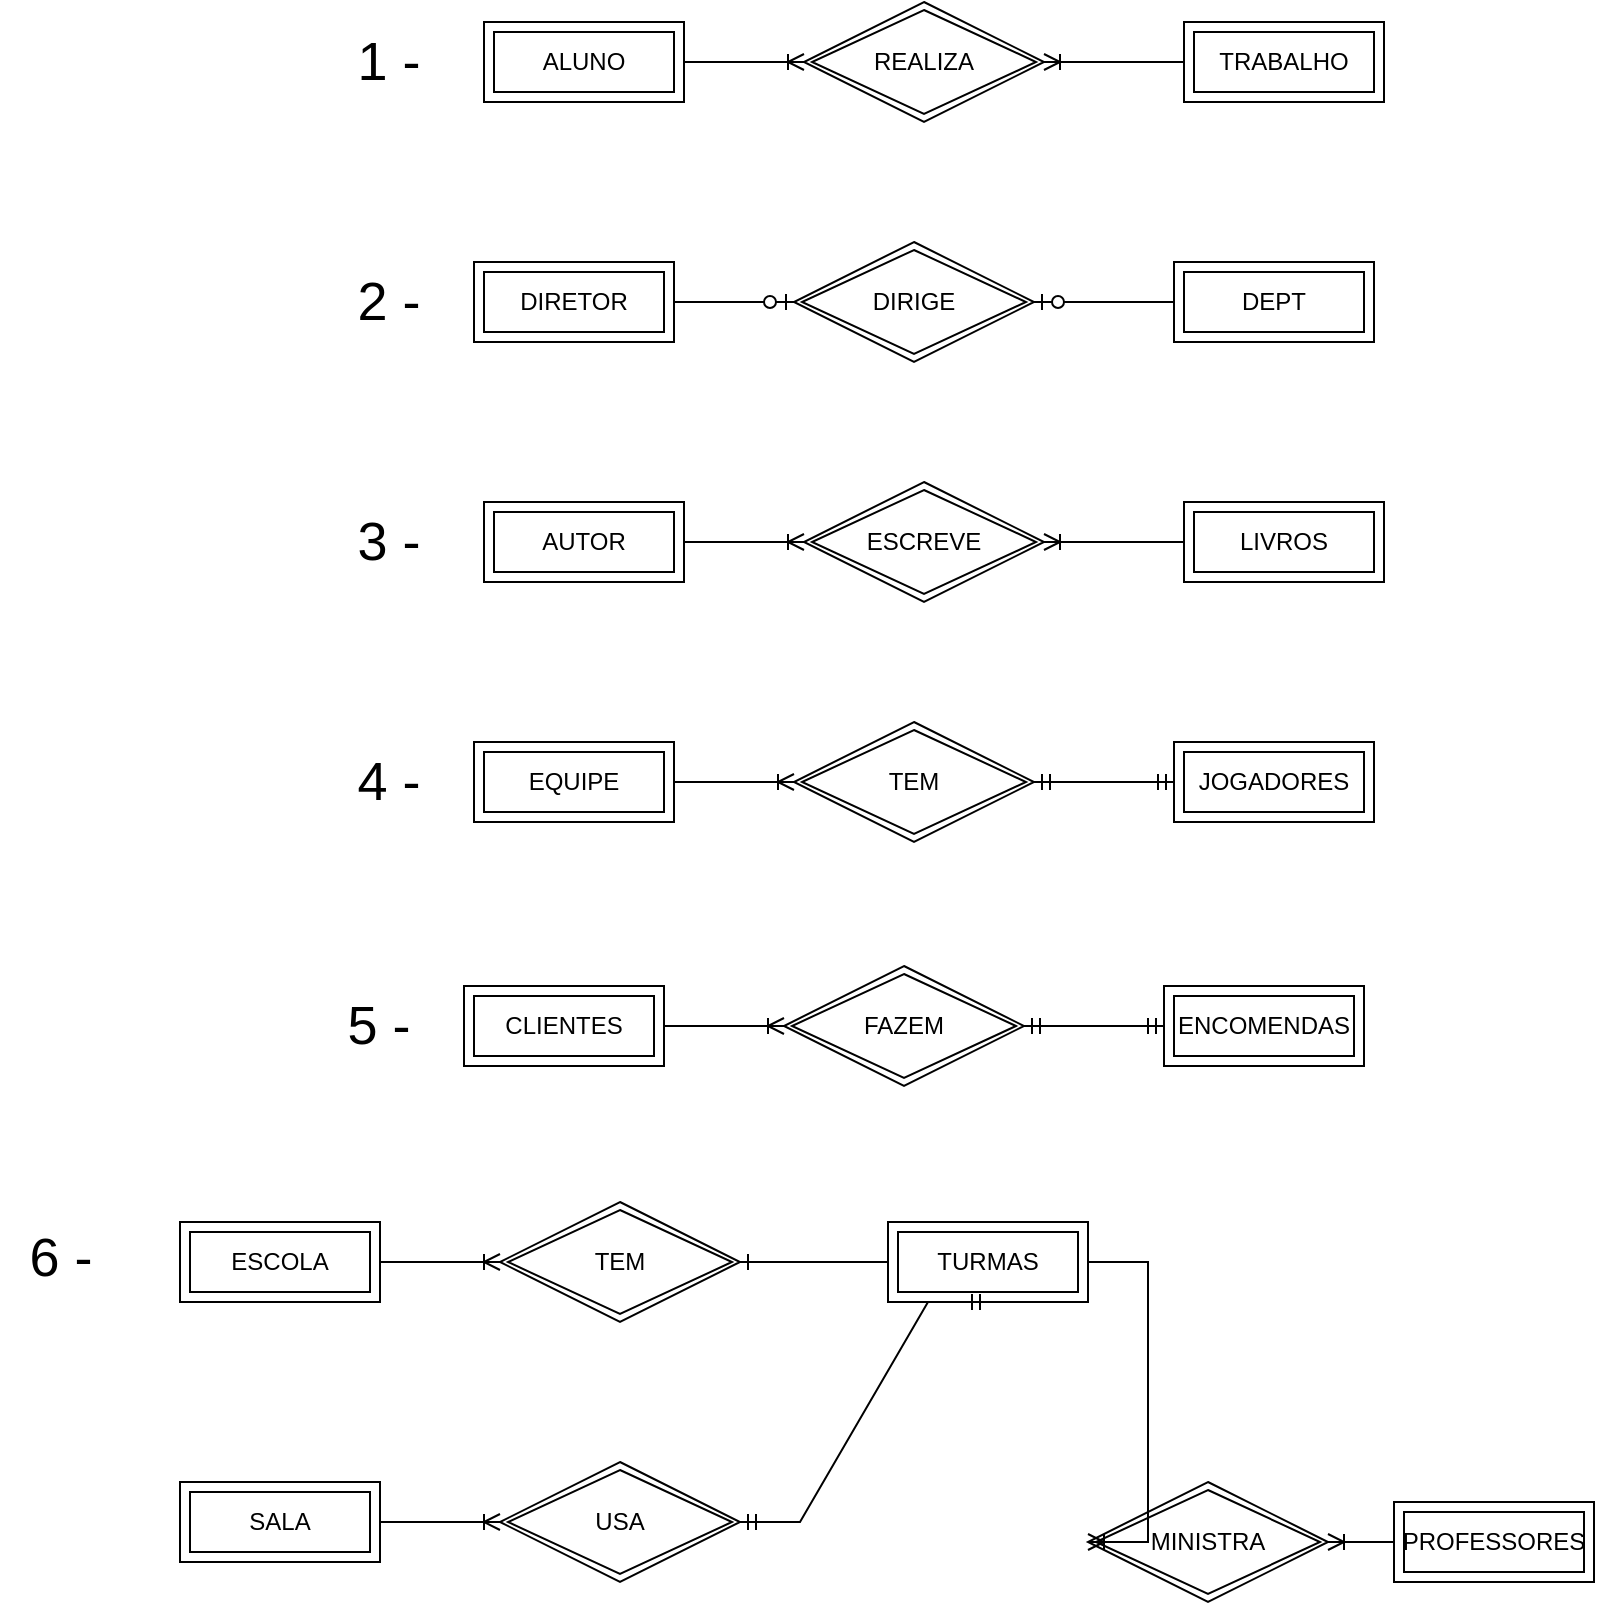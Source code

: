 <mxfile version="27.2.0">
  <diagram name="Página-1" id="iA5zlDapMS2VYP5x8y2V">
    <mxGraphModel dx="3809" dy="1168" grid="1" gridSize="10" guides="1" tooltips="1" connect="1" arrows="1" fold="1" page="1" pageScale="1" pageWidth="827" pageHeight="1169" math="0" shadow="0">
      <root>
        <mxCell id="0" />
        <mxCell id="1" parent="0" />
        <mxCell id="dpNasas59TxUKphN5B6h-7" value="" style="edgeStyle=entityRelationEdgeStyle;fontSize=12;html=1;endArrow=ERoneToMany;rounded=0;exitX=1;exitY=0.5;exitDx=0;exitDy=0;entryX=0;entryY=0.5;entryDx=0;entryDy=0;" parent="1" source="dpNasas59TxUKphN5B6h-16" target="dpNasas59TxUKphN5B6h-17" edge="1">
          <mxGeometry width="100" height="100" relative="1" as="geometry">
            <mxPoint x="-1287" y="37" as="sourcePoint" />
            <mxPoint x="-1227" y="37" as="targetPoint" />
          </mxGeometry>
        </mxCell>
        <mxCell id="dpNasas59TxUKphN5B6h-16" value="ALUNO" style="shape=ext;margin=3;double=1;whiteSpace=wrap;html=1;align=center;" parent="1" vertex="1">
          <mxGeometry x="-1397" y="140" width="100" height="40" as="geometry" />
        </mxCell>
        <mxCell id="dpNasas59TxUKphN5B6h-17" value="REALIZA" style="shape=rhombus;double=1;perimeter=rhombusPerimeter;whiteSpace=wrap;html=1;align=center;" parent="1" vertex="1">
          <mxGeometry x="-1237" y="130" width="120" height="60" as="geometry" />
        </mxCell>
        <mxCell id="dpNasas59TxUKphN5B6h-18" value="TRABALHO" style="shape=ext;margin=3;double=1;whiteSpace=wrap;html=1;align=center;" parent="1" vertex="1">
          <mxGeometry x="-1047" y="140" width="100" height="40" as="geometry" />
        </mxCell>
        <mxCell id="dpNasas59TxUKphN5B6h-19" value="" style="edgeStyle=entityRelationEdgeStyle;fontSize=12;html=1;endArrow=ERoneToMany;rounded=0;entryX=1;entryY=0.5;entryDx=0;entryDy=0;exitX=0;exitY=0.5;exitDx=0;exitDy=0;" parent="1" source="dpNasas59TxUKphN5B6h-18" target="dpNasas59TxUKphN5B6h-17" edge="1">
          <mxGeometry width="100" height="100" relative="1" as="geometry">
            <mxPoint x="-1165" y="310" as="sourcePoint" />
            <mxPoint x="-1065" y="210" as="targetPoint" />
          </mxGeometry>
        </mxCell>
        <mxCell id="dpNasas59TxUKphN5B6h-21" value="DIRETOR" style="shape=ext;margin=3;double=1;whiteSpace=wrap;html=1;align=center;" parent="1" vertex="1">
          <mxGeometry x="-1402" y="260" width="100" height="40" as="geometry" />
        </mxCell>
        <mxCell id="dpNasas59TxUKphN5B6h-22" value="DIRIGE" style="shape=rhombus;double=1;perimeter=rhombusPerimeter;whiteSpace=wrap;html=1;align=center;" parent="1" vertex="1">
          <mxGeometry x="-1242" y="250" width="120" height="60" as="geometry" />
        </mxCell>
        <mxCell id="dpNasas59TxUKphN5B6h-23" value="DEPT" style="shape=ext;margin=3;double=1;whiteSpace=wrap;html=1;align=center;" parent="1" vertex="1">
          <mxGeometry x="-1052" y="260" width="100" height="40" as="geometry" />
        </mxCell>
        <mxCell id="dpNasas59TxUKphN5B6h-26" value="AUTOR" style="shape=ext;margin=3;double=1;whiteSpace=wrap;html=1;align=center;" parent="1" vertex="1">
          <mxGeometry x="-1397" y="380" width="100" height="40" as="geometry" />
        </mxCell>
        <mxCell id="dpNasas59TxUKphN5B6h-27" value="ESCREVE" style="shape=rhombus;double=1;perimeter=rhombusPerimeter;whiteSpace=wrap;html=1;align=center;" parent="1" vertex="1">
          <mxGeometry x="-1237" y="370" width="120" height="60" as="geometry" />
        </mxCell>
        <mxCell id="dpNasas59TxUKphN5B6h-28" value="LIVROS" style="shape=ext;margin=3;double=1;whiteSpace=wrap;html=1;align=center;" parent="1" vertex="1">
          <mxGeometry x="-1047" y="380" width="100" height="40" as="geometry" />
        </mxCell>
        <mxCell id="dpNasas59TxUKphN5B6h-37" value="" style="edgeStyle=entityRelationEdgeStyle;fontSize=12;html=1;endArrow=ERoneToMany;rounded=0;exitX=1;exitY=0.5;exitDx=0;exitDy=0;entryX=0;entryY=0.5;entryDx=0;entryDy=0;" parent="1" source="dpNasas59TxUKphN5B6h-26" target="dpNasas59TxUKphN5B6h-27" edge="1">
          <mxGeometry width="100" height="100" relative="1" as="geometry">
            <mxPoint x="-1215" y="540" as="sourcePoint" />
            <mxPoint x="-1115" y="440" as="targetPoint" />
          </mxGeometry>
        </mxCell>
        <mxCell id="ljGFw6Zh4O7i61NH9_oq-1" value="" style="edgeStyle=entityRelationEdgeStyle;fontSize=12;html=1;endArrow=ERoneToMany;rounded=0;entryX=1;entryY=0.5;entryDx=0;entryDy=0;exitX=0;exitY=0.5;exitDx=0;exitDy=0;" parent="1" source="dpNasas59TxUKphN5B6h-28" target="dpNasas59TxUKphN5B6h-27" edge="1">
          <mxGeometry width="100" height="100" relative="1" as="geometry">
            <mxPoint x="-1125" y="550" as="sourcePoint" />
            <mxPoint x="-1025" y="450" as="targetPoint" />
          </mxGeometry>
        </mxCell>
        <mxCell id="ljGFw6Zh4O7i61NH9_oq-2" value="EQUIPE" style="shape=ext;margin=3;double=1;whiteSpace=wrap;html=1;align=center;" parent="1" vertex="1">
          <mxGeometry x="-1402" y="500" width="100" height="40" as="geometry" />
        </mxCell>
        <mxCell id="ljGFw6Zh4O7i61NH9_oq-3" value="TEM" style="shape=rhombus;double=1;perimeter=rhombusPerimeter;whiteSpace=wrap;html=1;align=center;" parent="1" vertex="1">
          <mxGeometry x="-1242" y="490" width="120" height="60" as="geometry" />
        </mxCell>
        <mxCell id="ljGFw6Zh4O7i61NH9_oq-4" value="JOGADORES" style="shape=ext;margin=3;double=1;whiteSpace=wrap;html=1;align=center;" parent="1" vertex="1">
          <mxGeometry x="-1052" y="500" width="100" height="40" as="geometry" />
        </mxCell>
        <mxCell id="ljGFw6Zh4O7i61NH9_oq-5" value="" style="edgeStyle=entityRelationEdgeStyle;fontSize=12;html=1;endArrow=ERoneToMany;rounded=0;exitX=1;exitY=0.5;exitDx=0;exitDy=0;entryX=0;entryY=0.5;entryDx=0;entryDy=0;" parent="1" source="ljGFw6Zh4O7i61NH9_oq-2" target="ljGFw6Zh4O7i61NH9_oq-3" edge="1">
          <mxGeometry width="100" height="100" relative="1" as="geometry">
            <mxPoint x="-1220" y="660" as="sourcePoint" />
            <mxPoint x="-1120" y="560" as="targetPoint" />
          </mxGeometry>
        </mxCell>
        <mxCell id="ljGFw6Zh4O7i61NH9_oq-9" value="CLIENTES" style="shape=ext;margin=3;double=1;whiteSpace=wrap;html=1;align=center;" parent="1" vertex="1">
          <mxGeometry x="-1407" y="622" width="100" height="40" as="geometry" />
        </mxCell>
        <mxCell id="ljGFw6Zh4O7i61NH9_oq-10" value="FAZEM" style="shape=rhombus;double=1;perimeter=rhombusPerimeter;whiteSpace=wrap;html=1;align=center;" parent="1" vertex="1">
          <mxGeometry x="-1247" y="612" width="120" height="60" as="geometry" />
        </mxCell>
        <mxCell id="ljGFw6Zh4O7i61NH9_oq-11" value="ENCOMENDAS" style="shape=ext;margin=3;double=1;whiteSpace=wrap;html=1;align=center;" parent="1" vertex="1">
          <mxGeometry x="-1057" y="622" width="100" height="40" as="geometry" />
        </mxCell>
        <mxCell id="ljGFw6Zh4O7i61NH9_oq-12" value="" style="edgeStyle=entityRelationEdgeStyle;fontSize=12;html=1;endArrow=ERoneToMany;rounded=0;exitX=1;exitY=0.5;exitDx=0;exitDy=0;entryX=0;entryY=0.5;entryDx=0;entryDy=0;" parent="1" source="ljGFw6Zh4O7i61NH9_oq-9" target="ljGFw6Zh4O7i61NH9_oq-10" edge="1">
          <mxGeometry width="100" height="100" relative="1" as="geometry">
            <mxPoint x="-1225" y="782" as="sourcePoint" />
            <mxPoint x="-1125" y="682" as="targetPoint" />
          </mxGeometry>
        </mxCell>
        <mxCell id="ljGFw6Zh4O7i61NH9_oq-13" value="" style="edgeStyle=entityRelationEdgeStyle;fontSize=12;html=1;endArrow=ERmandOne;startArrow=ERmandOne;rounded=0;entryX=0;entryY=0.5;entryDx=0;entryDy=0;exitX=1;exitY=0.5;exitDx=0;exitDy=0;" parent="1" source="ljGFw6Zh4O7i61NH9_oq-10" target="ljGFw6Zh4O7i61NH9_oq-11" edge="1">
          <mxGeometry width="100" height="100" relative="1" as="geometry">
            <mxPoint x="-1160" y="802" as="sourcePoint" />
            <mxPoint x="-1060" y="702" as="targetPoint" />
          </mxGeometry>
        </mxCell>
        <mxCell id="ljGFw6Zh4O7i61NH9_oq-14" value="ESCOLA" style="shape=ext;margin=3;double=1;whiteSpace=wrap;html=1;align=center;" parent="1" vertex="1">
          <mxGeometry x="-1549" y="740" width="100" height="40" as="geometry" />
        </mxCell>
        <mxCell id="ljGFw6Zh4O7i61NH9_oq-15" value="TURMAS" style="shape=ext;margin=3;double=1;whiteSpace=wrap;html=1;align=center;" parent="1" vertex="1">
          <mxGeometry x="-1195" y="740" width="100" height="40" as="geometry" />
        </mxCell>
        <mxCell id="ljGFw6Zh4O7i61NH9_oq-16" value="PROFESSORES" style="shape=ext;margin=3;double=1;whiteSpace=wrap;html=1;align=center;" parent="1" vertex="1">
          <mxGeometry x="-942" y="880" width="100" height="40" as="geometry" />
        </mxCell>
        <mxCell id="ljGFw6Zh4O7i61NH9_oq-18" value="SALA" style="shape=ext;margin=3;double=1;whiteSpace=wrap;html=1;align=center;" parent="1" vertex="1">
          <mxGeometry x="-1549" y="870" width="100" height="40" as="geometry" />
        </mxCell>
        <mxCell id="ljGFw6Zh4O7i61NH9_oq-22" value="TEM" style="shape=rhombus;double=1;perimeter=rhombusPerimeter;whiteSpace=wrap;html=1;align=center;" parent="1" vertex="1">
          <mxGeometry x="-1389" y="730" width="120" height="60" as="geometry" />
        </mxCell>
        <mxCell id="ljGFw6Zh4O7i61NH9_oq-25" value="" style="edgeStyle=entityRelationEdgeStyle;fontSize=12;html=1;endArrow=ERoneToMany;rounded=0;exitX=1;exitY=0.5;exitDx=0;exitDy=0;entryX=0;entryY=0.5;entryDx=0;entryDy=0;" parent="1" source="ljGFw6Zh4O7i61NH9_oq-14" target="ljGFw6Zh4O7i61NH9_oq-22" edge="1">
          <mxGeometry width="100" height="100" relative="1" as="geometry">
            <mxPoint x="-1389" y="890" as="sourcePoint" />
            <mxPoint x="-1289" y="790" as="targetPoint" />
          </mxGeometry>
        </mxCell>
        <mxCell id="ljGFw6Zh4O7i61NH9_oq-27" value="MINISTRA" style="shape=rhombus;double=1;perimeter=rhombusPerimeter;whiteSpace=wrap;html=1;align=center;" parent="1" vertex="1">
          <mxGeometry x="-1095" y="870" width="120" height="60" as="geometry" />
        </mxCell>
        <mxCell id="ljGFw6Zh4O7i61NH9_oq-28" value="" style="edgeStyle=entityRelationEdgeStyle;fontSize=12;html=1;endArrow=ERoneToMany;rounded=0;exitX=1;exitY=0.5;exitDx=0;exitDy=0;entryX=0;entryY=0.5;entryDx=0;entryDy=0;" parent="1" source="ljGFw6Zh4O7i61NH9_oq-15" target="ljGFw6Zh4O7i61NH9_oq-27" edge="1">
          <mxGeometry width="100" height="100" relative="1" as="geometry">
            <mxPoint x="-1099" y="890" as="sourcePoint" />
            <mxPoint x="-999" y="790" as="targetPoint" />
          </mxGeometry>
        </mxCell>
        <mxCell id="ljGFw6Zh4O7i61NH9_oq-29" value="" style="edgeStyle=entityRelationEdgeStyle;fontSize=12;html=1;endArrow=ERone;endFill=1;rounded=0;exitX=0;exitY=0.5;exitDx=0;exitDy=0;entryX=1;entryY=0.5;entryDx=0;entryDy=0;" parent="1" source="ljGFw6Zh4O7i61NH9_oq-15" target="ljGFw6Zh4O7i61NH9_oq-22" edge="1">
          <mxGeometry width="100" height="100" relative="1" as="geometry">
            <mxPoint x="-1329" y="900" as="sourcePoint" />
            <mxPoint x="-1229" y="800" as="targetPoint" />
          </mxGeometry>
        </mxCell>
        <mxCell id="ljGFw6Zh4O7i61NH9_oq-30" value="" style="edgeStyle=entityRelationEdgeStyle;fontSize=12;html=1;endArrow=ERoneToMany;rounded=0;exitX=0;exitY=0.5;exitDx=0;exitDy=0;entryX=1;entryY=0.5;entryDx=0;entryDy=0;" parent="1" source="ljGFw6Zh4O7i61NH9_oq-16" target="ljGFw6Zh4O7i61NH9_oq-27" edge="1">
          <mxGeometry width="100" height="100" relative="1" as="geometry">
            <mxPoint x="-909" y="890" as="sourcePoint" />
            <mxPoint x="-809" y="790" as="targetPoint" />
          </mxGeometry>
        </mxCell>
        <mxCell id="ljGFw6Zh4O7i61NH9_oq-31" value="USA" style="shape=rhombus;double=1;perimeter=rhombusPerimeter;whiteSpace=wrap;html=1;align=center;" parent="1" vertex="1">
          <mxGeometry x="-1389" y="860" width="120" height="60" as="geometry" />
        </mxCell>
        <mxCell id="ljGFw6Zh4O7i61NH9_oq-35" value="" style="edgeStyle=entityRelationEdgeStyle;fontSize=12;html=1;endArrow=ERmandOne;startArrow=ERmandOne;rounded=0;entryX=0.5;entryY=1;entryDx=0;entryDy=0;" parent="1" source="ljGFw6Zh4O7i61NH9_oq-31" target="ljGFw6Zh4O7i61NH9_oq-15" edge="1">
          <mxGeometry width="100" height="100" relative="1" as="geometry">
            <mxPoint x="-1259" y="940" as="sourcePoint" />
            <mxPoint x="-1259" y="830" as="targetPoint" />
            <Array as="points">
              <mxPoint x="-1149" y="800" />
              <mxPoint x="-1209" y="810" />
              <mxPoint x="-1179" y="830" />
            </Array>
          </mxGeometry>
        </mxCell>
        <mxCell id="ljGFw6Zh4O7i61NH9_oq-36" value="" style="edgeStyle=entityRelationEdgeStyle;fontSize=12;html=1;endArrow=ERoneToMany;rounded=0;exitX=1;exitY=0.5;exitDx=0;exitDy=0;entryX=0;entryY=0.5;entryDx=0;entryDy=0;" parent="1" source="ljGFw6Zh4O7i61NH9_oq-18" target="ljGFw6Zh4O7i61NH9_oq-31" edge="1">
          <mxGeometry width="100" height="100" relative="1" as="geometry">
            <mxPoint x="-1329" y="1060" as="sourcePoint" />
            <mxPoint x="-1229" y="960" as="targetPoint" />
          </mxGeometry>
        </mxCell>
        <mxCell id="ljGFw6Zh4O7i61NH9_oq-37" value="" style="edgeStyle=entityRelationEdgeStyle;fontSize=12;html=1;endArrow=ERzeroToOne;endFill=1;rounded=0;exitX=1;exitY=0.5;exitDx=0;exitDy=0;entryX=0;entryY=0.5;entryDx=0;entryDy=0;" parent="1" source="dpNasas59TxUKphN5B6h-21" target="dpNasas59TxUKphN5B6h-22" edge="1">
          <mxGeometry width="100" height="100" relative="1" as="geometry">
            <mxPoint x="-1295" y="360" as="sourcePoint" />
            <mxPoint x="-1195" y="260" as="targetPoint" />
          </mxGeometry>
        </mxCell>
        <mxCell id="ljGFw6Zh4O7i61NH9_oq-38" value="" style="edgeStyle=entityRelationEdgeStyle;fontSize=12;html=1;endArrow=ERzeroToOne;endFill=1;rounded=0;exitX=0;exitY=0.5;exitDx=0;exitDy=0;entryX=1;entryY=0.5;entryDx=0;entryDy=0;" parent="1" source="dpNasas59TxUKphN5B6h-23" target="dpNasas59TxUKphN5B6h-22" edge="1">
          <mxGeometry width="100" height="100" relative="1" as="geometry">
            <mxPoint x="-925" y="340" as="sourcePoint" />
            <mxPoint x="-825" y="240" as="targetPoint" />
          </mxGeometry>
        </mxCell>
        <mxCell id="ljGFw6Zh4O7i61NH9_oq-39" value="&lt;font style=&quot;font-size: 27px;&quot;&gt;1 -&lt;font&gt;&lt;br&gt;&lt;/font&gt;&lt;/font&gt;" style="text;html=1;align=center;verticalAlign=middle;resizable=0;points=[];autosize=1;strokeColor=none;fillColor=none;" parent="1" vertex="1">
          <mxGeometry x="-1475" y="135" width="60" height="50" as="geometry" />
        </mxCell>
        <mxCell id="ljGFw6Zh4O7i61NH9_oq-40" value="&lt;font style=&quot;font-size: 27px;&quot;&gt;2 -&lt;font&gt;&lt;br&gt;&lt;/font&gt;&lt;/font&gt;" style="text;html=1;align=center;verticalAlign=middle;resizable=0;points=[];autosize=1;strokeColor=none;fillColor=none;" parent="1" vertex="1">
          <mxGeometry x="-1475" y="255" width="60" height="50" as="geometry" />
        </mxCell>
        <mxCell id="ljGFw6Zh4O7i61NH9_oq-41" value="&lt;font style=&quot;font-size: 27px;&quot;&gt;3 -&lt;font&gt;&lt;br&gt;&lt;/font&gt;&lt;/font&gt;" style="text;html=1;align=center;verticalAlign=middle;resizable=0;points=[];autosize=1;strokeColor=none;fillColor=none;" parent="1" vertex="1">
          <mxGeometry x="-1475" y="375" width="60" height="50" as="geometry" />
        </mxCell>
        <mxCell id="ljGFw6Zh4O7i61NH9_oq-42" value="&lt;font style=&quot;font-size: 27px;&quot;&gt;4 -&lt;font&gt;&lt;br&gt;&lt;/font&gt;&lt;/font&gt;" style="text;html=1;align=center;verticalAlign=middle;resizable=0;points=[];autosize=1;strokeColor=none;fillColor=none;" parent="1" vertex="1">
          <mxGeometry x="-1475" y="495" width="60" height="50" as="geometry" />
        </mxCell>
        <mxCell id="ljGFw6Zh4O7i61NH9_oq-43" value="&lt;font style=&quot;font-size: 27px;&quot;&gt;5 -&lt;font&gt;&lt;br&gt;&lt;/font&gt;&lt;/font&gt;" style="text;html=1;align=center;verticalAlign=middle;resizable=0;points=[];autosize=1;strokeColor=none;fillColor=none;" parent="1" vertex="1">
          <mxGeometry x="-1480" y="617" width="60" height="50" as="geometry" />
        </mxCell>
        <mxCell id="ljGFw6Zh4O7i61NH9_oq-44" value="&lt;font style=&quot;font-size: 27px;&quot;&gt;6 -&lt;font&gt;&lt;br&gt;&lt;/font&gt;&lt;/font&gt;" style="text;html=1;align=center;verticalAlign=middle;resizable=0;points=[];autosize=1;strokeColor=none;fillColor=none;" parent="1" vertex="1">
          <mxGeometry x="-1639" y="733" width="60" height="50" as="geometry" />
        </mxCell>
        <mxCell id="ljGFw6Zh4O7i61NH9_oq-46" value="" style="edgeStyle=entityRelationEdgeStyle;fontSize=12;html=1;endArrow=ERmandOne;startArrow=ERmandOne;rounded=0;exitX=0;exitY=0.5;exitDx=0;exitDy=0;entryX=1;entryY=0.5;entryDx=0;entryDy=0;" parent="1" source="ljGFw6Zh4O7i61NH9_oq-4" target="ljGFw6Zh4O7i61NH9_oq-3" edge="1">
          <mxGeometry width="100" height="100" relative="1" as="geometry">
            <mxPoint x="-925" y="600" as="sourcePoint" />
            <mxPoint x="-825" y="500" as="targetPoint" />
          </mxGeometry>
        </mxCell>
      </root>
    </mxGraphModel>
  </diagram>
</mxfile>

